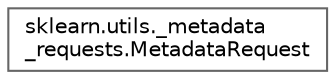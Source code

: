 digraph "Graphical Class Hierarchy"
{
 // LATEX_PDF_SIZE
  bgcolor="transparent";
  edge [fontname=Helvetica,fontsize=10,labelfontname=Helvetica,labelfontsize=10];
  node [fontname=Helvetica,fontsize=10,shape=box,height=0.2,width=0.4];
  rankdir="LR";
  Node0 [id="Node000000",label="sklearn.utils._metadata\l_requests.MetadataRequest",height=0.2,width=0.4,color="grey40", fillcolor="white", style="filled",URL="$d0/ddd/classsklearn_1_1utils_1_1__metadata__requests_1_1MetadataRequest.html",tooltip=" "];
}
